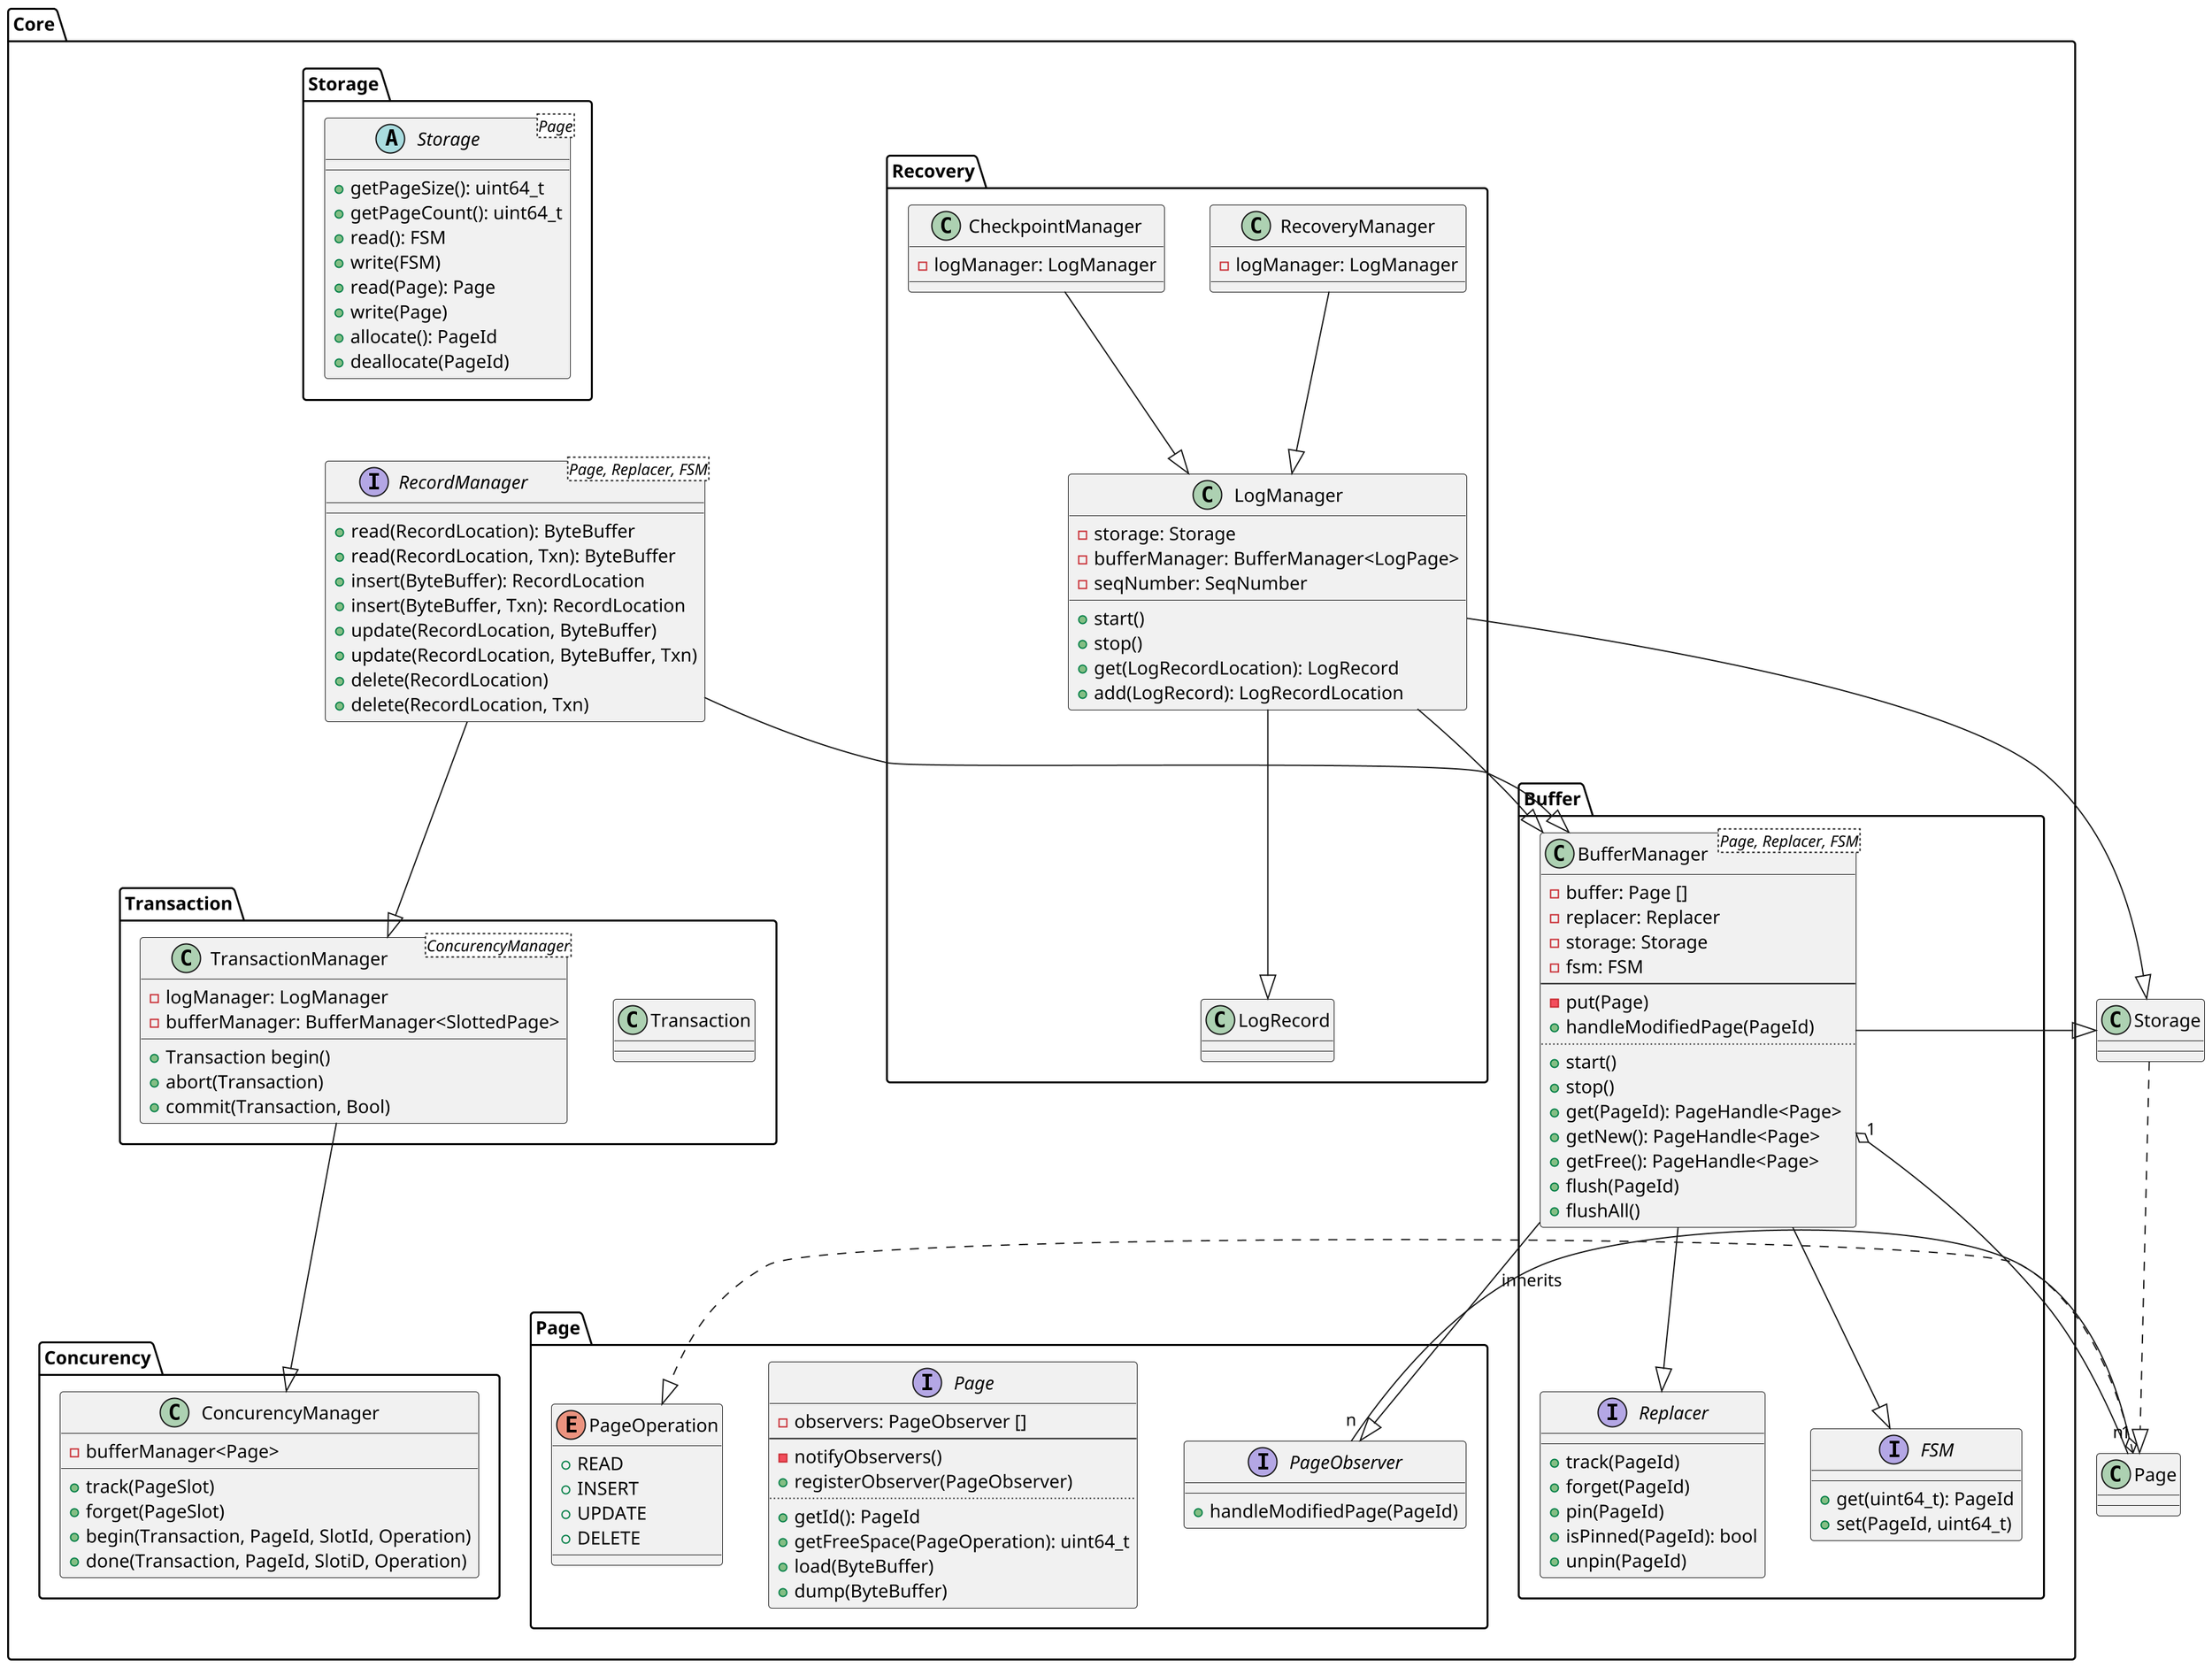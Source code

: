 @startuml
scale 2


package "Core" {
    interface RecordManager <Page, Replacer, FSM> {
        + read(RecordLocation): ByteBuffer
        + read(RecordLocation, Txn): ByteBuffer
        + insert(ByteBuffer): RecordLocation
        + insert(ByteBuffer, Txn): RecordLocation
        + update(RecordLocation, ByteBuffer)
        + update(RecordLocation, ByteBuffer, Txn)
        + delete(RecordLocation)
        + delete(RecordLocation, Txn)
    }

    package "Concurency" {
        class ConcurencyManager {
            - bufferManager<Page>
            + track(PageSlot)
            + forget(PageSlot)
            + begin(Transaction, PageId, SlotId, Operation)
            + done(Transaction, PageId, SlotiD, Operation)
        }
    }

    package "Transaction" {
        class Transaction {}

        class TransactionManager <ConcurencyManager> {
            - logManager: LogManager
            - bufferManager: BufferManager<SlottedPage>
            + Transaction begin()
            + abort(Transaction)
            + commit(Transaction, Bool)
        }
    }

    package "Recovery" {
        class RecoveryManager {
            - logManager: LogManager
        }

        class CheckpointManager {
            - logManager: LogManager
        }

        class LogManager {
            - storage: Storage
            - bufferManager: BufferManager<LogPage>
            - seqNumber: SeqNumber
            + start()
            + stop()
            + get(LogRecordLocation): LogRecord
            + add(LogRecord): LogRecordLocation
        }

        class LogRecord {}
    }

    package "Page" {
        enum PageOperation {
            + READ
            + INSERT
            + UPDATE
            + DELETE
        }

        interface Page {
            - observers: PageObserver []
            ---
            - notifyObservers()
            + registerObserver(PageObserver)
            ..
            + getId(): PageId
            + getFreeSpace(PageOperation): uint64_t
            + load(ByteBuffer)
            + dump(ByteBuffer)
        }

        interface PageObserver {
            + handleModifiedPage(PageId)
        }
    }

    package "Storage" {
        abstract class Storage <Page> {
            + getPageSize(): uint64_t
            + getPageCount(): uint64_t
            + read(): FSM
            + write(FSM)
            + read(Page): Page
            + write(Page)
            + allocate(): PageId
            + deallocate(PageId)
        }
    }

    package "Buffer" {
        interface Replacer {
            + track(PageId)
            + forget(PageId)
            + pin(PageId)
            + isPinned(PageId): bool
            + unpin(PageId)
        }

        interface FSM {
            + get(uint64_t): PageId
            + set(PageId, uint64_t)
        }

        class BufferManager <Page, Replacer, FSM> {
            - buffer: Page []
            - replacer: Replacer
            - storage: Storage
            - fsm: FSM
            ---
            - put(Page)
            + handleModifiedPage(PageId)
            ..
            + start()
            + stop()
            + get(PageId): PageHandle<Page>
            + getNew(): PageHandle<Page>
            + getFree(): PageHandle<Page>
            + flush(PageId)
            + flushAll()
        }
    }
}

Page ..|> PageOperation
Page "1" o-- "n" PageObserver

Storage ..|> Page

BufferManager --|> PageObserver : inherits
BufferManager "1" o-- "n" Page
BufferManager --|> Replacer
BufferManager --|> FSM
BufferManager --|> Storage

LogManager --|> BufferManager
LogManager --|> Storage
LogManager --|> LogRecord
RecoveryManager --|> LogManager
CheckpointManager --|> LogManager

RecordManager --|> BufferManager
RecordManager --|> TransactionManager

TransactionManager --|> ConcurencyManager

@enduml